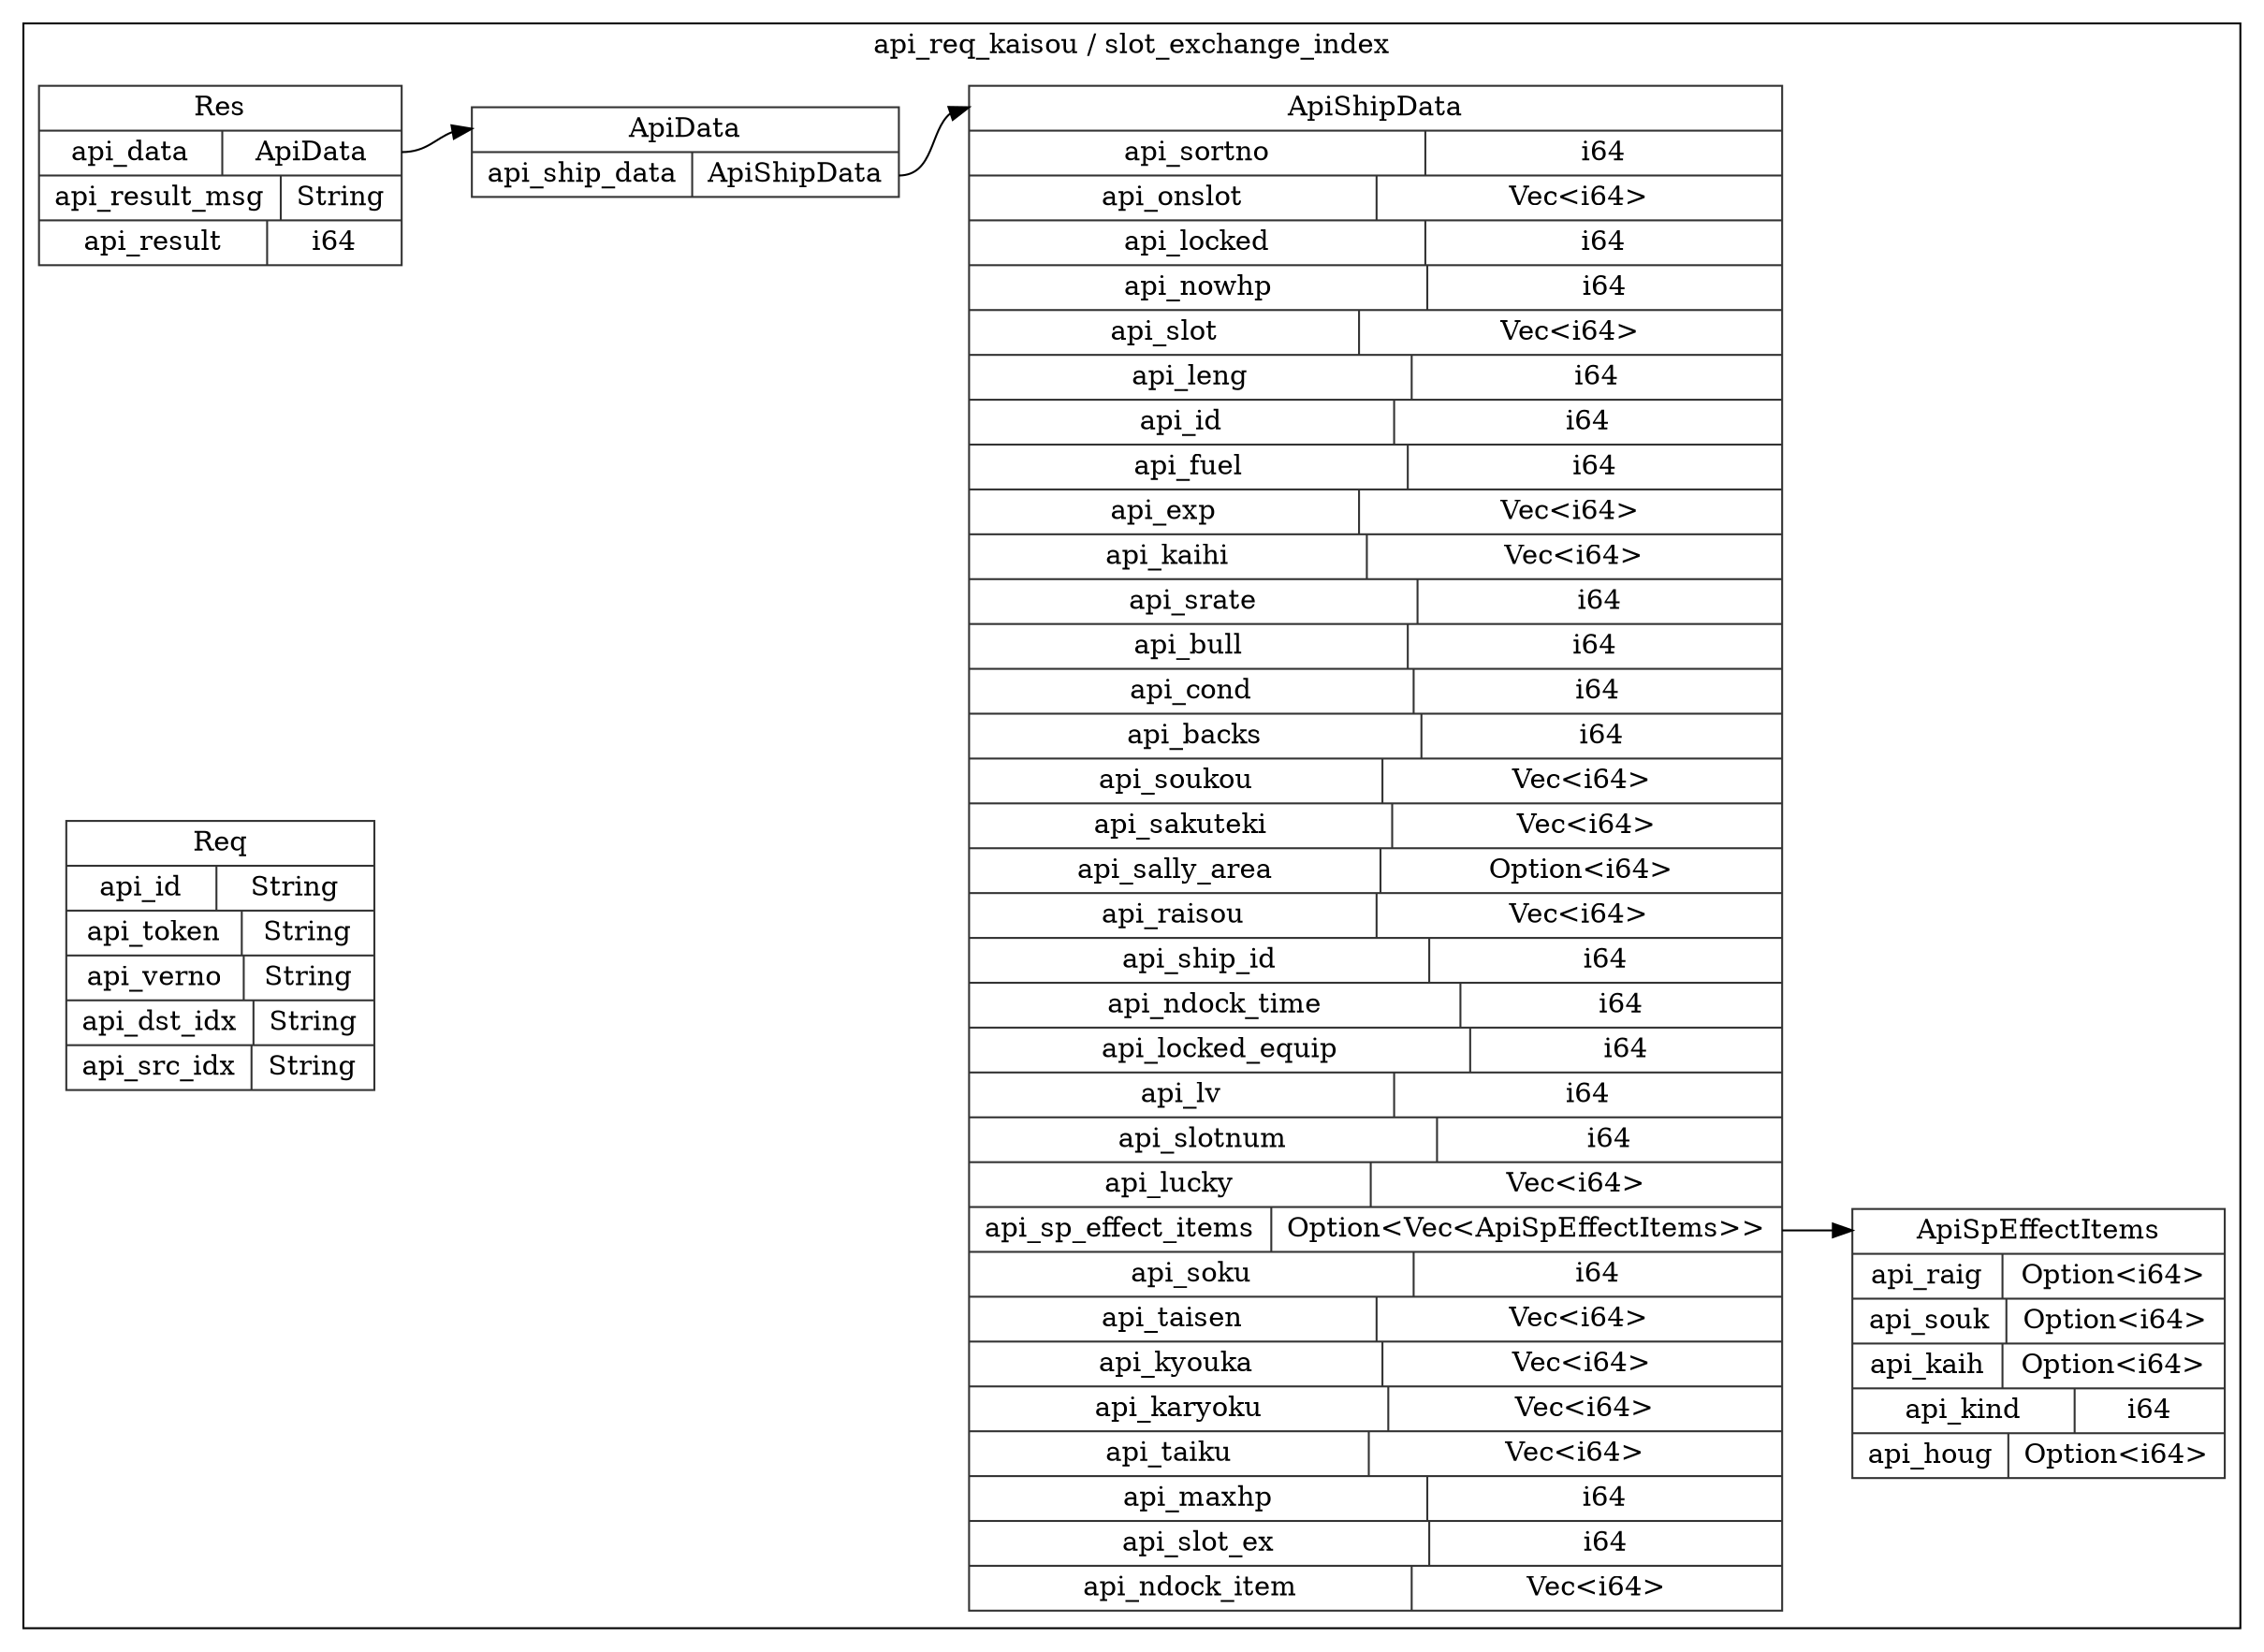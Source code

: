 digraph {
  rankdir=LR;
  subgraph cluster_0 {
    label="api_req_kaisou / slot_exchange_index";
    node [style="filled", color=white, style="solid", color=gray20];
    api_req_kaisou__slot_exchange_index__ApiData [label="<ApiData> ApiData  | { api_ship_data | <api_ship_data> ApiShipData }", shape=record];
    api_req_kaisou__slot_exchange_index__ApiShipData;
    api_req_kaisou__slot_exchange_index__ApiData:api_ship_data:e -> api_req_kaisou__slot_exchange_index__ApiShipData:ApiShipData:w;
    api_req_kaisou__slot_exchange_index__Res [label="<Res> Res  | { api_data | <api_data> ApiData } | { api_result_msg | <api_result_msg> String } | { api_result | <api_result> i64 }", shape=record];
    api_req_kaisou__slot_exchange_index__Res:api_data:e -> api_req_kaisou__slot_exchange_index__ApiData:ApiData:w;
    api_req_kaisou__slot_exchange_index__ApiSpEffectItems [label="<ApiSpEffectItems> ApiSpEffectItems  | { api_raig | <api_raig> Option\<i64\> } | { api_souk | <api_souk> Option\<i64\> } | { api_kaih | <api_kaih> Option\<i64\> } | { api_kind | <api_kind> i64 } | { api_houg | <api_houg> Option\<i64\> }", shape=record];
    api_req_kaisou__slot_exchange_index__Req [label="<Req> Req  | { api_id | <api_id> String } | { api_token | <api_token> String } | { api_verno | <api_verno> String } | { api_dst_idx | <api_dst_idx> String } | { api_src_idx | <api_src_idx> String }", shape=record];
    api_req_kaisou__slot_exchange_index__ApiShipData [label="<ApiShipData> ApiShipData  | { api_sortno | <api_sortno> i64 } | { api_onslot | <api_onslot> Vec\<i64\> } | { api_locked | <api_locked> i64 } | { api_nowhp | <api_nowhp> i64 } | { api_slot | <api_slot> Vec\<i64\> } | { api_leng | <api_leng> i64 } | { api_id | <api_id> i64 } | { api_fuel | <api_fuel> i64 } | { api_exp | <api_exp> Vec\<i64\> } | { api_kaihi | <api_kaihi> Vec\<i64\> } | { api_srate | <api_srate> i64 } | { api_bull | <api_bull> i64 } | { api_cond | <api_cond> i64 } | { api_backs | <api_backs> i64 } | { api_soukou | <api_soukou> Vec\<i64\> } | { api_sakuteki | <api_sakuteki> Vec\<i64\> } | { api_sally_area | <api_sally_area> Option\<i64\> } | { api_raisou | <api_raisou> Vec\<i64\> } | { api_ship_id | <api_ship_id> i64 } | { api_ndock_time | <api_ndock_time> i64 } | { api_locked_equip | <api_locked_equip> i64 } | { api_lv | <api_lv> i64 } | { api_slotnum | <api_slotnum> i64 } | { api_lucky | <api_lucky> Vec\<i64\> } | { api_sp_effect_items | <api_sp_effect_items> Option\<Vec\<ApiSpEffectItems\>\> } | { api_soku | <api_soku> i64 } | { api_taisen | <api_taisen> Vec\<i64\> } | { api_kyouka | <api_kyouka> Vec\<i64\> } | { api_karyoku | <api_karyoku> Vec\<i64\> } | { api_taiku | <api_taiku> Vec\<i64\> } | { api_maxhp | <api_maxhp> i64 } | { api_slot_ex | <api_slot_ex> i64 } | { api_ndock_item | <api_ndock_item> Vec\<i64\> }", shape=record];
    api_req_kaisou__slot_exchange_index__ApiShipData:api_sp_effect_items:e -> api_req_kaisou__slot_exchange_index__ApiSpEffectItems:ApiSpEffectItems:w;
  }
}
